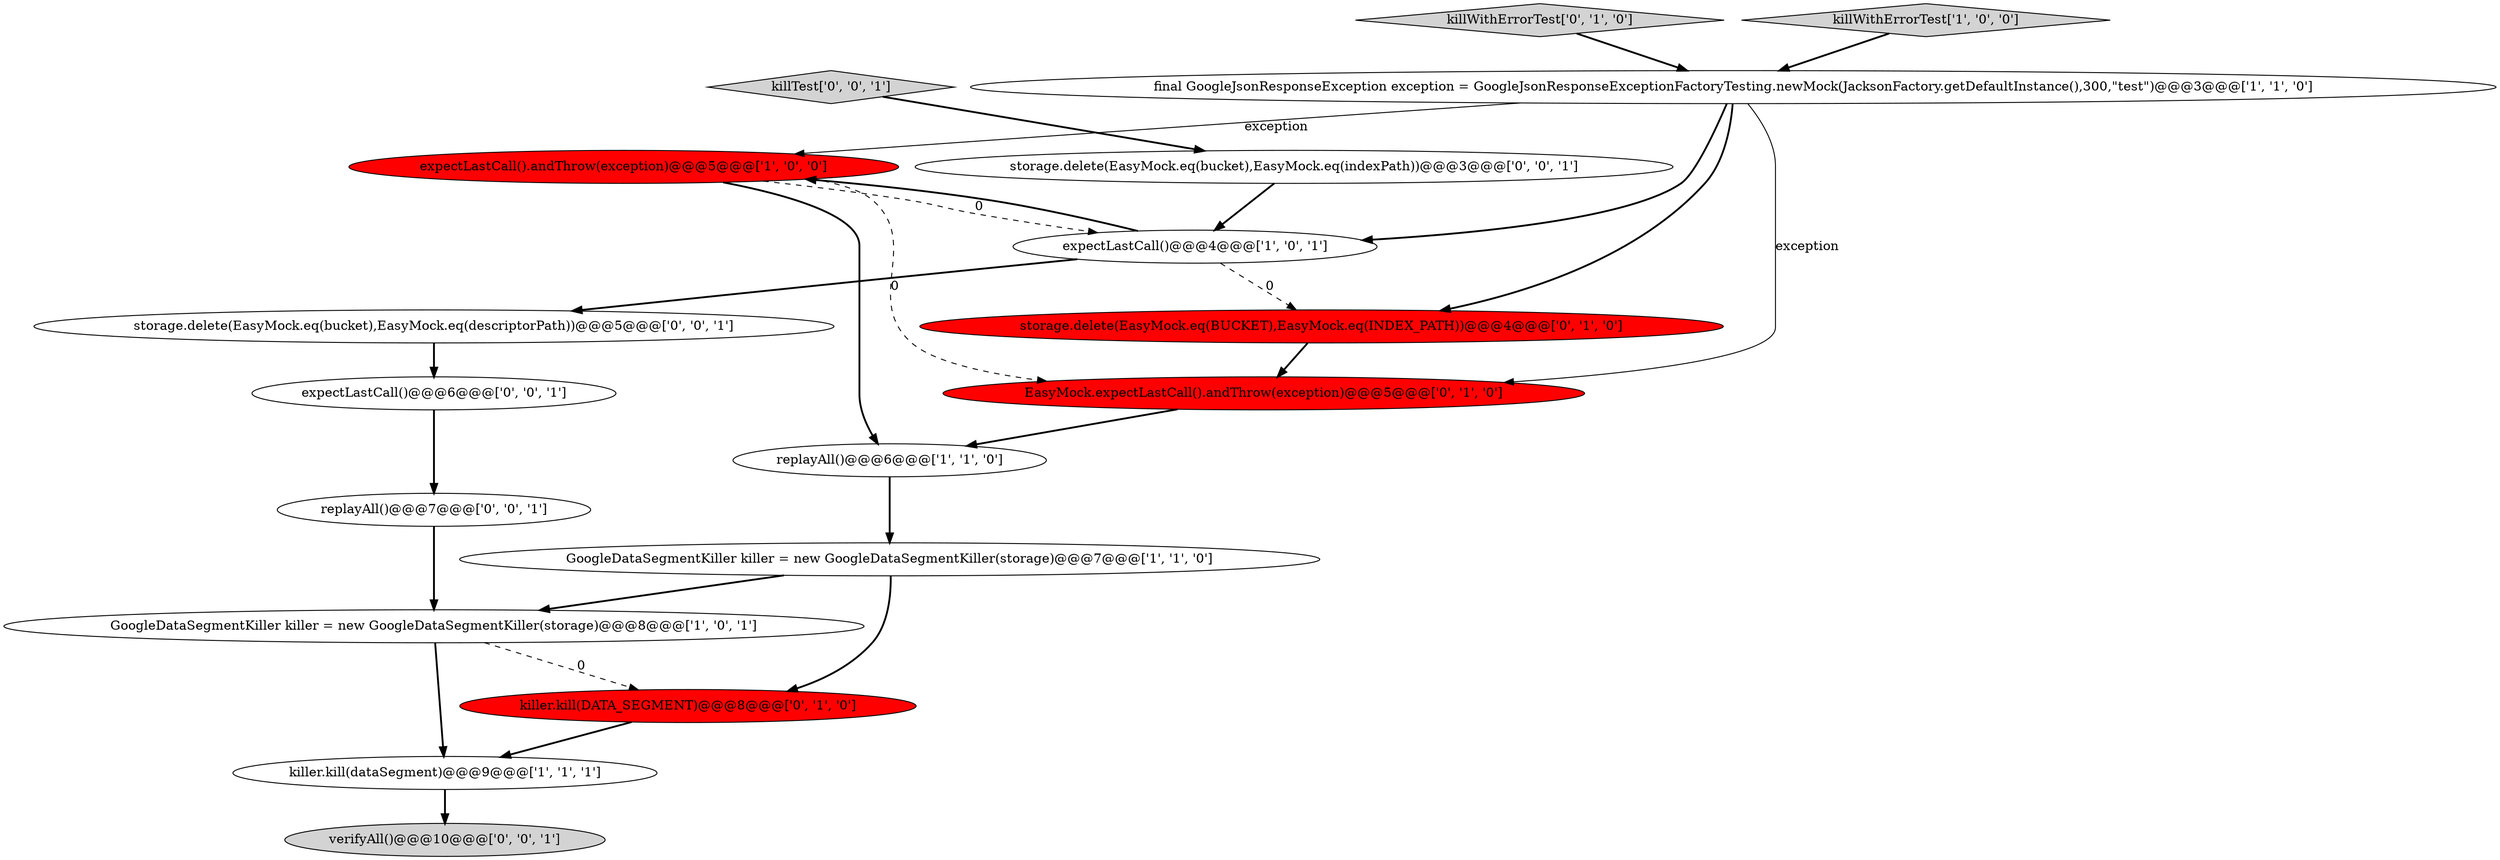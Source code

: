 digraph {
5 [style = filled, label = "killer.kill(dataSegment)@@@9@@@['1', '1', '1']", fillcolor = white, shape = ellipse image = "AAA0AAABBB1BBB"];
10 [style = filled, label = "EasyMock.expectLastCall().andThrow(exception)@@@5@@@['0', '1', '0']", fillcolor = red, shape = ellipse image = "AAA1AAABBB2BBB"];
1 [style = filled, label = "expectLastCall()@@@4@@@['1', '0', '1']", fillcolor = white, shape = ellipse image = "AAA0AAABBB1BBB"];
3 [style = filled, label = "replayAll()@@@6@@@['1', '1', '0']", fillcolor = white, shape = ellipse image = "AAA0AAABBB1BBB"];
15 [style = filled, label = "expectLastCall()@@@6@@@['0', '0', '1']", fillcolor = white, shape = ellipse image = "AAA0AAABBB3BBB"];
2 [style = filled, label = "expectLastCall().andThrow(exception)@@@5@@@['1', '0', '0']", fillcolor = red, shape = ellipse image = "AAA1AAABBB1BBB"];
8 [style = filled, label = "killWithErrorTest['0', '1', '0']", fillcolor = lightgray, shape = diamond image = "AAA0AAABBB2BBB"];
6 [style = filled, label = "GoogleDataSegmentKiller killer = new GoogleDataSegmentKiller(storage)@@@7@@@['1', '1', '0']", fillcolor = white, shape = ellipse image = "AAA0AAABBB1BBB"];
11 [style = filled, label = "storage.delete(EasyMock.eq(BUCKET),EasyMock.eq(INDEX_PATH))@@@4@@@['0', '1', '0']", fillcolor = red, shape = ellipse image = "AAA1AAABBB2BBB"];
4 [style = filled, label = "GoogleDataSegmentKiller killer = new GoogleDataSegmentKiller(storage)@@@8@@@['1', '0', '1']", fillcolor = white, shape = ellipse image = "AAA0AAABBB1BBB"];
7 [style = filled, label = "killWithErrorTest['1', '0', '0']", fillcolor = lightgray, shape = diamond image = "AAA0AAABBB1BBB"];
9 [style = filled, label = "killer.kill(DATA_SEGMENT)@@@8@@@['0', '1', '0']", fillcolor = red, shape = ellipse image = "AAA1AAABBB2BBB"];
14 [style = filled, label = "replayAll()@@@7@@@['0', '0', '1']", fillcolor = white, shape = ellipse image = "AAA0AAABBB3BBB"];
16 [style = filled, label = "killTest['0', '0', '1']", fillcolor = lightgray, shape = diamond image = "AAA0AAABBB3BBB"];
13 [style = filled, label = "verifyAll()@@@10@@@['0', '0', '1']", fillcolor = lightgray, shape = ellipse image = "AAA0AAABBB3BBB"];
17 [style = filled, label = "storage.delete(EasyMock.eq(bucket),EasyMock.eq(indexPath))@@@3@@@['0', '0', '1']", fillcolor = white, shape = ellipse image = "AAA0AAABBB3BBB"];
0 [style = filled, label = "final GoogleJsonResponseException exception = GoogleJsonResponseExceptionFactoryTesting.newMock(JacksonFactory.getDefaultInstance(),300,\"test\")@@@3@@@['1', '1', '0']", fillcolor = white, shape = ellipse image = "AAA0AAABBB1BBB"];
12 [style = filled, label = "storage.delete(EasyMock.eq(bucket),EasyMock.eq(descriptorPath))@@@5@@@['0', '0', '1']", fillcolor = white, shape = ellipse image = "AAA0AAABBB3BBB"];
17->1 [style = bold, label=""];
15->14 [style = bold, label=""];
2->3 [style = bold, label=""];
12->15 [style = bold, label=""];
0->11 [style = bold, label=""];
3->6 [style = bold, label=""];
10->3 [style = bold, label=""];
7->0 [style = bold, label=""];
16->17 [style = bold, label=""];
2->10 [style = dashed, label="0"];
8->0 [style = bold, label=""];
6->4 [style = bold, label=""];
4->9 [style = dashed, label="0"];
11->10 [style = bold, label=""];
1->11 [style = dashed, label="0"];
0->1 [style = bold, label=""];
5->13 [style = bold, label=""];
0->2 [style = solid, label="exception"];
1->12 [style = bold, label=""];
9->5 [style = bold, label=""];
0->10 [style = solid, label="exception"];
1->2 [style = bold, label=""];
2->1 [style = dashed, label="0"];
6->9 [style = bold, label=""];
4->5 [style = bold, label=""];
14->4 [style = bold, label=""];
}
